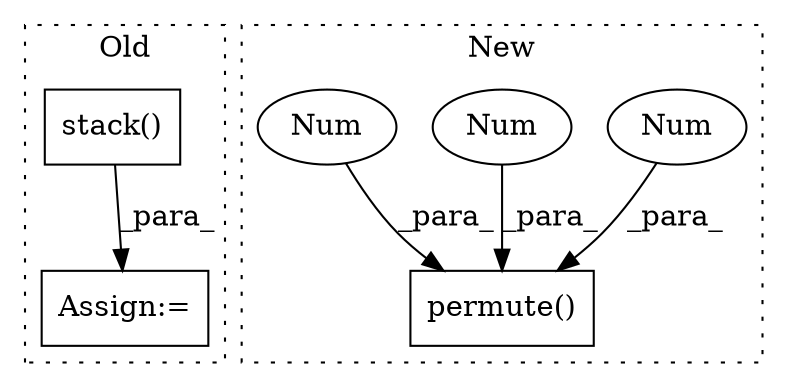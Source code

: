 digraph G {
subgraph cluster0 {
1 [label="stack()" a="75" s="31870,32002" l="25,31" shape="box"];
6 [label="Assign:=" a="68" s="31867" l="3" shape="box"];
label = "Old";
style="dotted";
}
subgraph cluster1 {
2 [label="permute()" a="75" s="32152,32223" l="64,1" shape="box"];
3 [label="Num" a="76" s="32216" l="1" shape="ellipse"];
4 [label="Num" a="76" s="32222" l="1" shape="ellipse"];
5 [label="Num" a="76" s="32219" l="1" shape="ellipse"];
label = "New";
style="dotted";
}
1 -> 6 [label="_para_"];
3 -> 2 [label="_para_"];
4 -> 2 [label="_para_"];
5 -> 2 [label="_para_"];
}